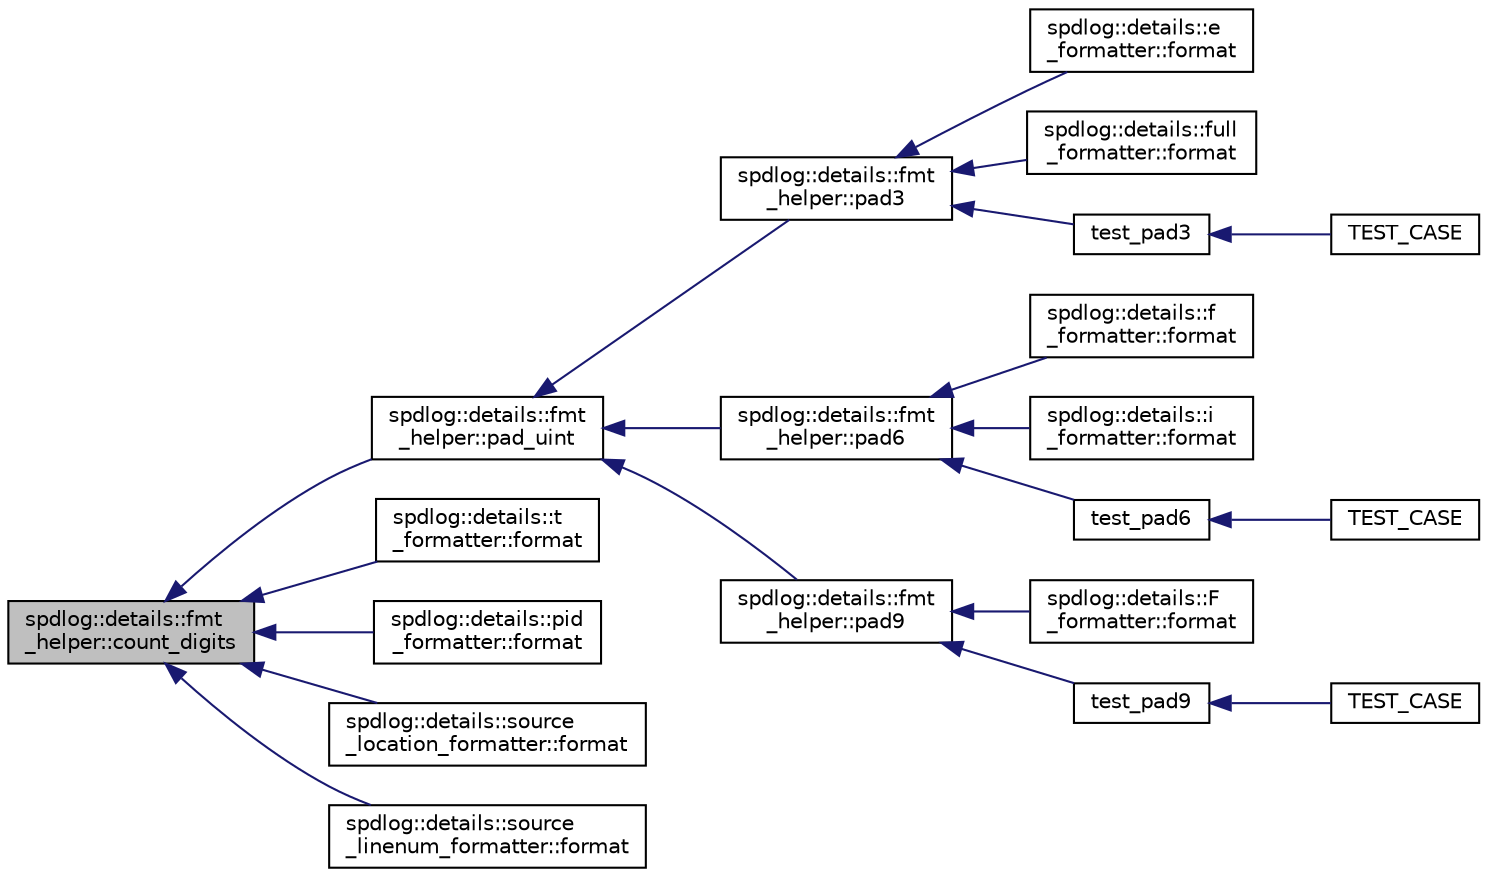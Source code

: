 digraph "spdlog::details::fmt_helper::count_digits"
{
  edge [fontname="Helvetica",fontsize="10",labelfontname="Helvetica",labelfontsize="10"];
  node [fontname="Helvetica",fontsize="10",shape=record];
  rankdir="LR";
  Node1 [label="spdlog::details::fmt\l_helper::count_digits",height=0.2,width=0.4,color="black", fillcolor="grey75", style="filled" fontcolor="black"];
  Node1 -> Node2 [dir="back",color="midnightblue",fontsize="10",style="solid",fontname="Helvetica"];
  Node2 [label="spdlog::details::fmt\l_helper::pad_uint",height=0.2,width=0.4,color="black", fillcolor="white", style="filled",URL="$namespacespdlog_1_1details_1_1fmt__helper.html#a569553750f9f2fa7b16c94a56a398de3"];
  Node2 -> Node3 [dir="back",color="midnightblue",fontsize="10",style="solid",fontname="Helvetica"];
  Node3 [label="spdlog::details::fmt\l_helper::pad3",height=0.2,width=0.4,color="black", fillcolor="white", style="filled",URL="$namespacespdlog_1_1details_1_1fmt__helper.html#af739ecce102d47ff08a0f344a96897d9"];
  Node3 -> Node4 [dir="back",color="midnightblue",fontsize="10",style="solid",fontname="Helvetica"];
  Node4 [label="spdlog::details::e\l_formatter::format",height=0.2,width=0.4,color="black", fillcolor="white", style="filled",URL="$classspdlog_1_1details_1_1e__formatter.html#a931a5482cce50c580dd4e570fd27e976"];
  Node3 -> Node5 [dir="back",color="midnightblue",fontsize="10",style="solid",fontname="Helvetica"];
  Node5 [label="spdlog::details::full\l_formatter::format",height=0.2,width=0.4,color="black", fillcolor="white", style="filled",URL="$classspdlog_1_1details_1_1full__formatter.html#a11da1d2ec8378841d228df071915da35"];
  Node3 -> Node6 [dir="back",color="midnightblue",fontsize="10",style="solid",fontname="Helvetica"];
  Node6 [label="test_pad3",height=0.2,width=0.4,color="black", fillcolor="white", style="filled",URL="$test__fmt__helper_8cpp.html#a1cc75fa5885bfe659514979cc0a85134"];
  Node6 -> Node7 [dir="back",color="midnightblue",fontsize="10",style="solid",fontname="Helvetica"];
  Node7 [label="TEST_CASE",height=0.2,width=0.4,color="black", fillcolor="white", style="filled",URL="$test__fmt__helper_8cpp.html#ae6bc4e842aeca1b2f31d982c11f579f6"];
  Node2 -> Node8 [dir="back",color="midnightblue",fontsize="10",style="solid",fontname="Helvetica"];
  Node8 [label="spdlog::details::fmt\l_helper::pad6",height=0.2,width=0.4,color="black", fillcolor="white", style="filled",URL="$namespacespdlog_1_1details_1_1fmt__helper.html#aefae60b1ebdae78bc8f11c26b36b2cd6"];
  Node8 -> Node9 [dir="back",color="midnightblue",fontsize="10",style="solid",fontname="Helvetica"];
  Node9 [label="spdlog::details::f\l_formatter::format",height=0.2,width=0.4,color="black", fillcolor="white", style="filled",URL="$classspdlog_1_1details_1_1f__formatter.html#ab3af92f69f6a1b4a70189f4e2a7ccbba"];
  Node8 -> Node10 [dir="back",color="midnightblue",fontsize="10",style="solid",fontname="Helvetica"];
  Node10 [label="spdlog::details::i\l_formatter::format",height=0.2,width=0.4,color="black", fillcolor="white", style="filled",URL="$classspdlog_1_1details_1_1i__formatter.html#aacaecd1c3fd6827287055d2f607f10ed"];
  Node8 -> Node11 [dir="back",color="midnightblue",fontsize="10",style="solid",fontname="Helvetica"];
  Node11 [label="test_pad6",height=0.2,width=0.4,color="black", fillcolor="white", style="filled",URL="$test__fmt__helper_8cpp.html#a5fe14edf16a520be6e713d9fdda4c89b"];
  Node11 -> Node12 [dir="back",color="midnightblue",fontsize="10",style="solid",fontname="Helvetica"];
  Node12 [label="TEST_CASE",height=0.2,width=0.4,color="black", fillcolor="white", style="filled",URL="$test__fmt__helper_8cpp.html#a0476fa72009598ca200f0350a17942fb"];
  Node2 -> Node13 [dir="back",color="midnightblue",fontsize="10",style="solid",fontname="Helvetica"];
  Node13 [label="spdlog::details::fmt\l_helper::pad9",height=0.2,width=0.4,color="black", fillcolor="white", style="filled",URL="$namespacespdlog_1_1details_1_1fmt__helper.html#aad467c706932b56929dae091b39c23f3"];
  Node13 -> Node14 [dir="back",color="midnightblue",fontsize="10",style="solid",fontname="Helvetica"];
  Node14 [label="spdlog::details::F\l_formatter::format",height=0.2,width=0.4,color="black", fillcolor="white", style="filled",URL="$classspdlog_1_1details_1_1_f__formatter.html#a1ff6475bf808c73612748c55fe3883c2"];
  Node13 -> Node15 [dir="back",color="midnightblue",fontsize="10",style="solid",fontname="Helvetica"];
  Node15 [label="test_pad9",height=0.2,width=0.4,color="black", fillcolor="white", style="filled",URL="$test__fmt__helper_8cpp.html#a2a6c2196ad3ded99776ff16e34497533"];
  Node15 -> Node16 [dir="back",color="midnightblue",fontsize="10",style="solid",fontname="Helvetica"];
  Node16 [label="TEST_CASE",height=0.2,width=0.4,color="black", fillcolor="white", style="filled",URL="$test__fmt__helper_8cpp.html#ae652999620d5c19a45247a8d6ab1c26f"];
  Node1 -> Node17 [dir="back",color="midnightblue",fontsize="10",style="solid",fontname="Helvetica"];
  Node17 [label="spdlog::details::t\l_formatter::format",height=0.2,width=0.4,color="black", fillcolor="white", style="filled",URL="$classspdlog_1_1details_1_1t__formatter.html#a58cd7de54067c8f05815a94edaf43e17"];
  Node1 -> Node18 [dir="back",color="midnightblue",fontsize="10",style="solid",fontname="Helvetica"];
  Node18 [label="spdlog::details::pid\l_formatter::format",height=0.2,width=0.4,color="black", fillcolor="white", style="filled",URL="$classspdlog_1_1details_1_1pid__formatter.html#abe690b2f66b9046e40931bae634779d5"];
  Node1 -> Node19 [dir="back",color="midnightblue",fontsize="10",style="solid",fontname="Helvetica"];
  Node19 [label="spdlog::details::source\l_location_formatter::format",height=0.2,width=0.4,color="black", fillcolor="white", style="filled",URL="$classspdlog_1_1details_1_1source__location__formatter.html#af0d34490d35c582fdb1553a27f03e147"];
  Node1 -> Node20 [dir="back",color="midnightblue",fontsize="10",style="solid",fontname="Helvetica"];
  Node20 [label="spdlog::details::source\l_linenum_formatter::format",height=0.2,width=0.4,color="black", fillcolor="white", style="filled",URL="$classspdlog_1_1details_1_1source__linenum__formatter.html#ac165ced330bd04ea5485e182b9d913a2"];
}
